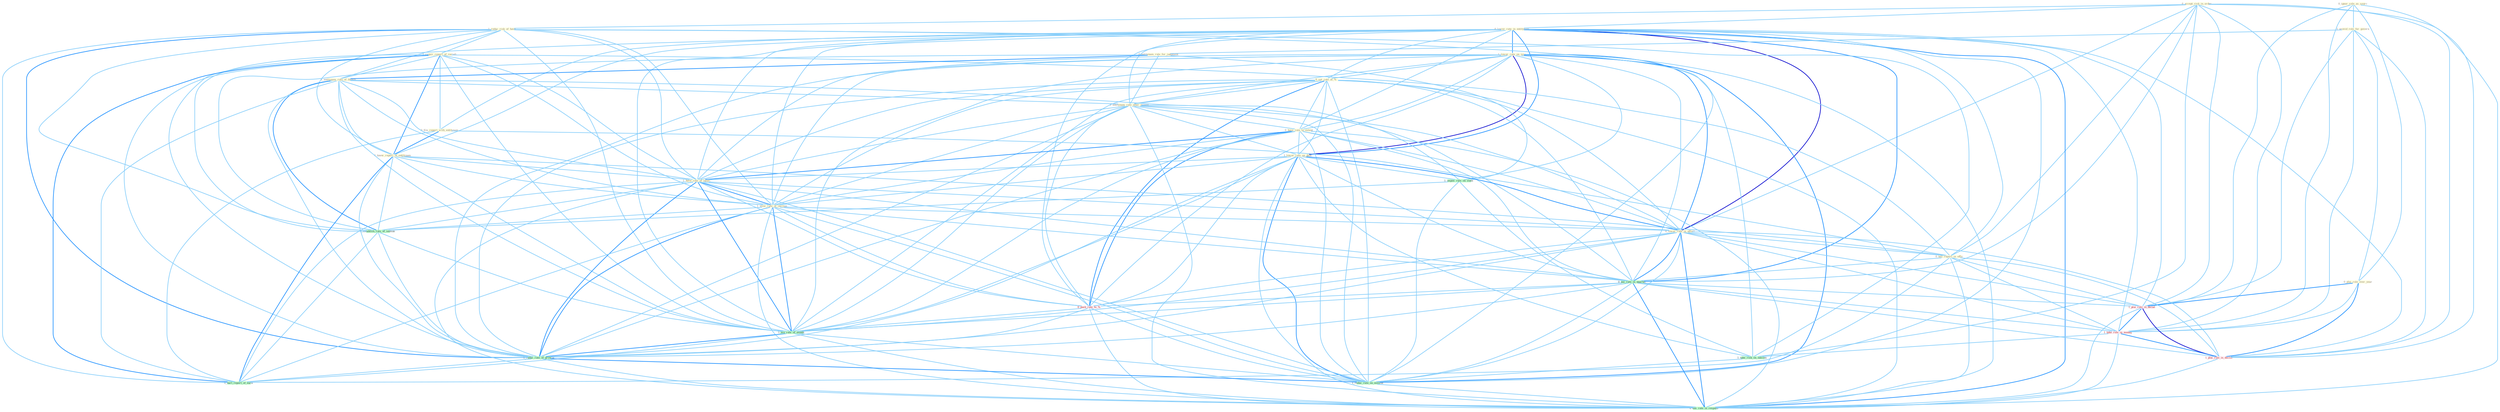 Graph G{ 
    node
    [shape=polygon,style=filled,width=.5,height=.06,color="#BDFCC9",fixedsize=true,fontsize=4,
    fontcolor="#2f4f4f"];
    {node
    [color="#ffffe0", fontcolor="#8b7d6b"] "0_accept_risk_in_order " "0_lower_rate_in_entitynam " "1_lower_rate_on_issu " "0_ignor_role_as_sourc " "1_reduc_risk_of_have " "0_set_rate_at_% " "1_provid_role_for_govern " "1_requir_report_of_varieti " "0_entitynam_rule_for_judgment " "1_entitynam_rule_of_thumb " "1_entitynam_rate_after_expens " "0_have_rate_to_extent " "1_lower_rate_on_debt " "0_file_report_with_entitynam " "1_know_report_of_entitynam " "0_plai_role_over_year " "1_have_rate_of_injuri " "1_slow_rate_of_increas " "0_lower_rate_in_effort " "0_tell_report_in_offic "}
{node [color="#fff0f5", fontcolor="#b22222"] "0_push_rate_to_% " "1_plai_role_in_decad " "1_take_role_in_manag " "1_plai_role_in_declin "}
edge [color="#B0E2FF"];

	"0_accept_risk_in_order " -- "0_lower_rate_in_entitynam " [w="1", color="#87cefa" ];
	"0_accept_risk_in_order " -- "1_reduc_risk_of_have " [w="1", color="#87cefa" ];
	"0_accept_risk_in_order " -- "0_lower_rate_in_effort " [w="1", color="#87cefa" ];
	"0_accept_risk_in_order " -- "0_tell_report_in_offic " [w="1", color="#87cefa" ];
	"0_accept_risk_in_order " -- "0_pai_rate_in_quarter " [w="1", color="#87cefa" ];
	"0_accept_risk_in_order " -- "1_plai_role_in_decad " [w="1", color="#87cefa" ];
	"0_accept_risk_in_order " -- "1_take_role_in_manag " [w="1", color="#87cefa" ];
	"0_accept_risk_in_order " -- "1_take_risk_on_outcom " [w="1", color="#87cefa" ];
	"0_accept_risk_in_order " -- "1_plai_role_in_declin " [w="1", color="#87cefa" ];
	"0_accept_risk_in_order " -- "0_eas_rate_in_respons " [w="1", color="#87cefa" ];
	"0_lower_rate_in_entitynam " -- "1_lower_rate_on_issu " [w="2", color="#1e90ff" , len=0.8];
	"0_lower_rate_in_entitynam " -- "0_set_rate_at_% " [w="1", color="#87cefa" ];
	"0_lower_rate_in_entitynam " -- "1_entitynam_rate_after_expens " [w="1", color="#87cefa" ];
	"0_lower_rate_in_entitynam " -- "0_have_rate_to_extent " [w="1", color="#87cefa" ];
	"0_lower_rate_in_entitynam " -- "1_lower_rate_on_debt " [w="2", color="#1e90ff" , len=0.8];
	"0_lower_rate_in_entitynam " -- "0_file_report_with_entitynam " [w="1", color="#87cefa" ];
	"0_lower_rate_in_entitynam " -- "1_know_report_of_entitynam " [w="1", color="#87cefa" ];
	"0_lower_rate_in_entitynam " -- "1_have_rate_of_injuri " [w="1", color="#87cefa" ];
	"0_lower_rate_in_entitynam " -- "1_slow_rate_of_increas " [w="1", color="#87cefa" ];
	"0_lower_rate_in_entitynam " -- "0_lower_rate_in_effort " [w="3", color="#0000cd" , len=0.6];
	"0_lower_rate_in_entitynam " -- "0_tell_report_in_offic " [w="1", color="#87cefa" ];
	"0_lower_rate_in_entitynam " -- "0_pai_rate_in_quarter " [w="2", color="#1e90ff" , len=0.8];
	"0_lower_rate_in_entitynam " -- "0_push_rate_to_% " [w="1", color="#87cefa" ];
	"0_lower_rate_in_entitynam " -- "1_plai_role_in_decad " [w="1", color="#87cefa" ];
	"0_lower_rate_in_entitynam " -- "1_take_role_in_manag " [w="1", color="#87cefa" ];
	"0_lower_rate_in_entitynam " -- "1_plai_role_in_declin " [w="1", color="#87cefa" ];
	"0_lower_rate_in_entitynam " -- "1_wa_rate_of_month " [w="1", color="#87cefa" ];
	"0_lower_rate_in_entitynam " -- "1_reduc_rate_of_growth " [w="1", color="#87cefa" ];
	"0_lower_rate_in_entitynam " -- "1_reduc_rate_on_million " [w="1", color="#87cefa" ];
	"0_lower_rate_in_entitynam " -- "0_eas_rate_in_respons " [w="2", color="#1e90ff" , len=0.8];
	"1_lower_rate_on_issu " -- "0_set_rate_at_% " [w="1", color="#87cefa" ];
	"1_lower_rate_on_issu " -- "1_entitynam_rate_after_expens " [w="1", color="#87cefa" ];
	"1_lower_rate_on_issu " -- "0_have_rate_to_extent " [w="1", color="#87cefa" ];
	"1_lower_rate_on_issu " -- "1_lower_rate_on_debt " [w="3", color="#0000cd" , len=0.6];
	"1_lower_rate_on_issu " -- "1_have_rate_of_injuri " [w="1", color="#87cefa" ];
	"1_lower_rate_on_issu " -- "1_slow_rate_of_increas " [w="1", color="#87cefa" ];
	"1_lower_rate_on_issu " -- "0_lower_rate_in_effort " [w="2", color="#1e90ff" , len=0.8];
	"1_lower_rate_on_issu " -- "1_impos_rule_on_state " [w="1", color="#87cefa" ];
	"1_lower_rate_on_issu " -- "0_pai_rate_in_quarter " [w="1", color="#87cefa" ];
	"1_lower_rate_on_issu " -- "0_push_rate_to_% " [w="1", color="#87cefa" ];
	"1_lower_rate_on_issu " -- "1_take_risk_on_outcom " [w="1", color="#87cefa" ];
	"1_lower_rate_on_issu " -- "1_wa_rate_of_month " [w="1", color="#87cefa" ];
	"1_lower_rate_on_issu " -- "1_reduc_rate_of_growth " [w="1", color="#87cefa" ];
	"1_lower_rate_on_issu " -- "1_reduc_rate_on_million " [w="2", color="#1e90ff" , len=0.8];
	"1_lower_rate_on_issu " -- "0_eas_rate_in_respons " [w="1", color="#87cefa" ];
	"0_ignor_role_as_sourc " -- "1_provid_role_for_govern " [w="1", color="#87cefa" ];
	"0_ignor_role_as_sourc " -- "0_plai_role_over_year " [w="1", color="#87cefa" ];
	"0_ignor_role_as_sourc " -- "1_plai_role_in_decad " [w="1", color="#87cefa" ];
	"0_ignor_role_as_sourc " -- "1_take_role_in_manag " [w="1", color="#87cefa" ];
	"0_ignor_role_as_sourc " -- "1_plai_role_in_declin " [w="1", color="#87cefa" ];
	"1_reduc_risk_of_have " -- "1_requir_report_of_varieti " [w="1", color="#87cefa" ];
	"1_reduc_risk_of_have " -- "1_entitynam_rule_of_thumb " [w="1", color="#87cefa" ];
	"1_reduc_risk_of_have " -- "1_know_report_of_entitynam " [w="1", color="#87cefa" ];
	"1_reduc_risk_of_have " -- "1_have_rate_of_injuri " [w="1", color="#87cefa" ];
	"1_reduc_risk_of_have " -- "1_slow_rate_of_increas " [w="1", color="#87cefa" ];
	"1_reduc_risk_of_have " -- "1_take_risk_on_outcom " [w="1", color="#87cefa" ];
	"1_reduc_risk_of_have " -- "1_establish_rule_of_immun " [w="1", color="#87cefa" ];
	"1_reduc_risk_of_have " -- "1_wa_rate_of_month " [w="1", color="#87cefa" ];
	"1_reduc_risk_of_have " -- "1_reduc_rate_of_growth " [w="2", color="#1e90ff" , len=0.8];
	"1_reduc_risk_of_have " -- "1_reduc_rate_on_million " [w="1", color="#87cefa" ];
	"1_reduc_risk_of_have " -- "1_hurt_report_of_earn " [w="1", color="#87cefa" ];
	"0_set_rate_at_% " -- "1_entitynam_rate_after_expens " [w="1", color="#87cefa" ];
	"0_set_rate_at_% " -- "0_have_rate_to_extent " [w="1", color="#87cefa" ];
	"0_set_rate_at_% " -- "1_lower_rate_on_debt " [w="1", color="#87cefa" ];
	"0_set_rate_at_% " -- "1_have_rate_of_injuri " [w="1", color="#87cefa" ];
	"0_set_rate_at_% " -- "1_slow_rate_of_increas " [w="1", color="#87cefa" ];
	"0_set_rate_at_% " -- "0_lower_rate_in_effort " [w="1", color="#87cefa" ];
	"0_set_rate_at_% " -- "0_pai_rate_in_quarter " [w="1", color="#87cefa" ];
	"0_set_rate_at_% " -- "0_push_rate_to_% " [w="2", color="#1e90ff" , len=0.8];
	"0_set_rate_at_% " -- "1_wa_rate_of_month " [w="1", color="#87cefa" ];
	"0_set_rate_at_% " -- "1_reduc_rate_of_growth " [w="1", color="#87cefa" ];
	"0_set_rate_at_% " -- "1_reduc_rate_on_million " [w="1", color="#87cefa" ];
	"0_set_rate_at_% " -- "0_eas_rate_in_respons " [w="1", color="#87cefa" ];
	"1_provid_role_for_govern " -- "0_entitynam_rule_for_judgment " [w="1", color="#87cefa" ];
	"1_provid_role_for_govern " -- "0_plai_role_over_year " [w="1", color="#87cefa" ];
	"1_provid_role_for_govern " -- "1_plai_role_in_decad " [w="1", color="#87cefa" ];
	"1_provid_role_for_govern " -- "1_take_role_in_manag " [w="1", color="#87cefa" ];
	"1_provid_role_for_govern " -- "1_plai_role_in_declin " [w="1", color="#87cefa" ];
	"1_requir_report_of_varieti " -- "1_entitynam_rule_of_thumb " [w="1", color="#87cefa" ];
	"1_requir_report_of_varieti " -- "0_file_report_with_entitynam " [w="1", color="#87cefa" ];
	"1_requir_report_of_varieti " -- "1_know_report_of_entitynam " [w="2", color="#1e90ff" , len=0.8];
	"1_requir_report_of_varieti " -- "1_have_rate_of_injuri " [w="1", color="#87cefa" ];
	"1_requir_report_of_varieti " -- "1_slow_rate_of_increas " [w="1", color="#87cefa" ];
	"1_requir_report_of_varieti " -- "0_tell_report_in_offic " [w="1", color="#87cefa" ];
	"1_requir_report_of_varieti " -- "1_establish_rule_of_immun " [w="1", color="#87cefa" ];
	"1_requir_report_of_varieti " -- "1_wa_rate_of_month " [w="1", color="#87cefa" ];
	"1_requir_report_of_varieti " -- "1_reduc_rate_of_growth " [w="1", color="#87cefa" ];
	"1_requir_report_of_varieti " -- "1_hurt_report_of_earn " [w="2", color="#1e90ff" , len=0.8];
	"0_entitynam_rule_for_judgment " -- "1_entitynam_rule_of_thumb " [w="2", color="#1e90ff" , len=0.8];
	"0_entitynam_rule_for_judgment " -- "1_entitynam_rate_after_expens " [w="1", color="#87cefa" ];
	"0_entitynam_rule_for_judgment " -- "1_impos_rule_on_state " [w="1", color="#87cefa" ];
	"0_entitynam_rule_for_judgment " -- "1_establish_rule_of_immun " [w="1", color="#87cefa" ];
	"1_entitynam_rule_of_thumb " -- "1_entitynam_rate_after_expens " [w="1", color="#87cefa" ];
	"1_entitynam_rule_of_thumb " -- "1_know_report_of_entitynam " [w="1", color="#87cefa" ];
	"1_entitynam_rule_of_thumb " -- "1_have_rate_of_injuri " [w="1", color="#87cefa" ];
	"1_entitynam_rule_of_thumb " -- "1_slow_rate_of_increas " [w="1", color="#87cefa" ];
	"1_entitynam_rule_of_thumb " -- "1_impos_rule_on_state " [w="1", color="#87cefa" ];
	"1_entitynam_rule_of_thumb " -- "1_establish_rule_of_immun " [w="2", color="#1e90ff" , len=0.8];
	"1_entitynam_rule_of_thumb " -- "1_wa_rate_of_month " [w="1", color="#87cefa" ];
	"1_entitynam_rule_of_thumb " -- "1_reduc_rate_of_growth " [w="1", color="#87cefa" ];
	"1_entitynam_rule_of_thumb " -- "1_hurt_report_of_earn " [w="1", color="#87cefa" ];
	"1_entitynam_rate_after_expens " -- "0_have_rate_to_extent " [w="1", color="#87cefa" ];
	"1_entitynam_rate_after_expens " -- "1_lower_rate_on_debt " [w="1", color="#87cefa" ];
	"1_entitynam_rate_after_expens " -- "1_have_rate_of_injuri " [w="1", color="#87cefa" ];
	"1_entitynam_rate_after_expens " -- "1_slow_rate_of_increas " [w="1", color="#87cefa" ];
	"1_entitynam_rate_after_expens " -- "0_lower_rate_in_effort " [w="1", color="#87cefa" ];
	"1_entitynam_rate_after_expens " -- "0_pai_rate_in_quarter " [w="1", color="#87cefa" ];
	"1_entitynam_rate_after_expens " -- "0_push_rate_to_% " [w="1", color="#87cefa" ];
	"1_entitynam_rate_after_expens " -- "1_wa_rate_of_month " [w="1", color="#87cefa" ];
	"1_entitynam_rate_after_expens " -- "1_reduc_rate_of_growth " [w="1", color="#87cefa" ];
	"1_entitynam_rate_after_expens " -- "1_reduc_rate_on_million " [w="1", color="#87cefa" ];
	"1_entitynam_rate_after_expens " -- "0_eas_rate_in_respons " [w="1", color="#87cefa" ];
	"0_have_rate_to_extent " -- "1_lower_rate_on_debt " [w="1", color="#87cefa" ];
	"0_have_rate_to_extent " -- "1_have_rate_of_injuri " [w="2", color="#1e90ff" , len=0.8];
	"0_have_rate_to_extent " -- "1_slow_rate_of_increas " [w="1", color="#87cefa" ];
	"0_have_rate_to_extent " -- "0_lower_rate_in_effort " [w="1", color="#87cefa" ];
	"0_have_rate_to_extent " -- "0_pai_rate_in_quarter " [w="1", color="#87cefa" ];
	"0_have_rate_to_extent " -- "0_push_rate_to_% " [w="2", color="#1e90ff" , len=0.8];
	"0_have_rate_to_extent " -- "1_wa_rate_of_month " [w="1", color="#87cefa" ];
	"0_have_rate_to_extent " -- "1_reduc_rate_of_growth " [w="1", color="#87cefa" ];
	"0_have_rate_to_extent " -- "1_reduc_rate_on_million " [w="1", color="#87cefa" ];
	"0_have_rate_to_extent " -- "0_eas_rate_in_respons " [w="1", color="#87cefa" ];
	"1_lower_rate_on_debt " -- "1_have_rate_of_injuri " [w="1", color="#87cefa" ];
	"1_lower_rate_on_debt " -- "1_slow_rate_of_increas " [w="1", color="#87cefa" ];
	"1_lower_rate_on_debt " -- "0_lower_rate_in_effort " [w="2", color="#1e90ff" , len=0.8];
	"1_lower_rate_on_debt " -- "1_impos_rule_on_state " [w="1", color="#87cefa" ];
	"1_lower_rate_on_debt " -- "0_pai_rate_in_quarter " [w="1", color="#87cefa" ];
	"1_lower_rate_on_debt " -- "0_push_rate_to_% " [w="1", color="#87cefa" ];
	"1_lower_rate_on_debt " -- "1_take_risk_on_outcom " [w="1", color="#87cefa" ];
	"1_lower_rate_on_debt " -- "1_wa_rate_of_month " [w="1", color="#87cefa" ];
	"1_lower_rate_on_debt " -- "1_reduc_rate_of_growth " [w="1", color="#87cefa" ];
	"1_lower_rate_on_debt " -- "1_reduc_rate_on_million " [w="2", color="#1e90ff" , len=0.8];
	"1_lower_rate_on_debt " -- "0_eas_rate_in_respons " [w="1", color="#87cefa" ];
	"0_file_report_with_entitynam " -- "1_know_report_of_entitynam " [w="2", color="#1e90ff" , len=0.8];
	"0_file_report_with_entitynam " -- "0_tell_report_in_offic " [w="1", color="#87cefa" ];
	"0_file_report_with_entitynam " -- "1_hurt_report_of_earn " [w="1", color="#87cefa" ];
	"1_know_report_of_entitynam " -- "1_have_rate_of_injuri " [w="1", color="#87cefa" ];
	"1_know_report_of_entitynam " -- "1_slow_rate_of_increas " [w="1", color="#87cefa" ];
	"1_know_report_of_entitynam " -- "0_tell_report_in_offic " [w="1", color="#87cefa" ];
	"1_know_report_of_entitynam " -- "1_establish_rule_of_immun " [w="1", color="#87cefa" ];
	"1_know_report_of_entitynam " -- "1_wa_rate_of_month " [w="1", color="#87cefa" ];
	"1_know_report_of_entitynam " -- "1_reduc_rate_of_growth " [w="1", color="#87cefa" ];
	"1_know_report_of_entitynam " -- "1_hurt_report_of_earn " [w="2", color="#1e90ff" , len=0.8];
	"0_plai_role_over_year " -- "1_plai_role_in_decad " [w="2", color="#1e90ff" , len=0.8];
	"0_plai_role_over_year " -- "1_take_role_in_manag " [w="1", color="#87cefa" ];
	"0_plai_role_over_year " -- "1_plai_role_in_declin " [w="2", color="#1e90ff" , len=0.8];
	"1_have_rate_of_injuri " -- "1_slow_rate_of_increas " [w="2", color="#1e90ff" , len=0.8];
	"1_have_rate_of_injuri " -- "0_lower_rate_in_effort " [w="1", color="#87cefa" ];
	"1_have_rate_of_injuri " -- "0_pai_rate_in_quarter " [w="1", color="#87cefa" ];
	"1_have_rate_of_injuri " -- "0_push_rate_to_% " [w="1", color="#87cefa" ];
	"1_have_rate_of_injuri " -- "1_establish_rule_of_immun " [w="1", color="#87cefa" ];
	"1_have_rate_of_injuri " -- "1_wa_rate_of_month " [w="2", color="#1e90ff" , len=0.8];
	"1_have_rate_of_injuri " -- "1_reduc_rate_of_growth " [w="2", color="#1e90ff" , len=0.8];
	"1_have_rate_of_injuri " -- "1_reduc_rate_on_million " [w="1", color="#87cefa" ];
	"1_have_rate_of_injuri " -- "1_hurt_report_of_earn " [w="1", color="#87cefa" ];
	"1_have_rate_of_injuri " -- "0_eas_rate_in_respons " [w="1", color="#87cefa" ];
	"1_slow_rate_of_increas " -- "0_lower_rate_in_effort " [w="1", color="#87cefa" ];
	"1_slow_rate_of_increas " -- "0_pai_rate_in_quarter " [w="1", color="#87cefa" ];
	"1_slow_rate_of_increas " -- "0_push_rate_to_% " [w="1", color="#87cefa" ];
	"1_slow_rate_of_increas " -- "1_establish_rule_of_immun " [w="1", color="#87cefa" ];
	"1_slow_rate_of_increas " -- "1_wa_rate_of_month " [w="2", color="#1e90ff" , len=0.8];
	"1_slow_rate_of_increas " -- "1_reduc_rate_of_growth " [w="2", color="#1e90ff" , len=0.8];
	"1_slow_rate_of_increas " -- "1_reduc_rate_on_million " [w="1", color="#87cefa" ];
	"1_slow_rate_of_increas " -- "1_hurt_report_of_earn " [w="1", color="#87cefa" ];
	"1_slow_rate_of_increas " -- "0_eas_rate_in_respons " [w="1", color="#87cefa" ];
	"0_lower_rate_in_effort " -- "0_tell_report_in_offic " [w="1", color="#87cefa" ];
	"0_lower_rate_in_effort " -- "0_pai_rate_in_quarter " [w="2", color="#1e90ff" , len=0.8];
	"0_lower_rate_in_effort " -- "0_push_rate_to_% " [w="1", color="#87cefa" ];
	"0_lower_rate_in_effort " -- "1_plai_role_in_decad " [w="1", color="#87cefa" ];
	"0_lower_rate_in_effort " -- "1_take_role_in_manag " [w="1", color="#87cefa" ];
	"0_lower_rate_in_effort " -- "1_plai_role_in_declin " [w="1", color="#87cefa" ];
	"0_lower_rate_in_effort " -- "1_wa_rate_of_month " [w="1", color="#87cefa" ];
	"0_lower_rate_in_effort " -- "1_reduc_rate_of_growth " [w="1", color="#87cefa" ];
	"0_lower_rate_in_effort " -- "1_reduc_rate_on_million " [w="1", color="#87cefa" ];
	"0_lower_rate_in_effort " -- "0_eas_rate_in_respons " [w="2", color="#1e90ff" , len=0.8];
	"0_tell_report_in_offic " -- "0_pai_rate_in_quarter " [w="1", color="#87cefa" ];
	"0_tell_report_in_offic " -- "1_plai_role_in_decad " [w="1", color="#87cefa" ];
	"0_tell_report_in_offic " -- "1_take_role_in_manag " [w="1", color="#87cefa" ];
	"0_tell_report_in_offic " -- "1_plai_role_in_declin " [w="1", color="#87cefa" ];
	"0_tell_report_in_offic " -- "1_hurt_report_of_earn " [w="1", color="#87cefa" ];
	"0_tell_report_in_offic " -- "0_eas_rate_in_respons " [w="1", color="#87cefa" ];
	"1_impos_rule_on_state " -- "1_take_risk_on_outcom " [w="1", color="#87cefa" ];
	"1_impos_rule_on_state " -- "1_establish_rule_of_immun " [w="1", color="#87cefa" ];
	"1_impos_rule_on_state " -- "1_reduc_rate_on_million " [w="1", color="#87cefa" ];
	"0_pai_rate_in_quarter " -- "0_push_rate_to_% " [w="1", color="#87cefa" ];
	"0_pai_rate_in_quarter " -- "1_plai_role_in_decad " [w="1", color="#87cefa" ];
	"0_pai_rate_in_quarter " -- "1_take_role_in_manag " [w="1", color="#87cefa" ];
	"0_pai_rate_in_quarter " -- "1_plai_role_in_declin " [w="1", color="#87cefa" ];
	"0_pai_rate_in_quarter " -- "1_wa_rate_of_month " [w="1", color="#87cefa" ];
	"0_pai_rate_in_quarter " -- "1_reduc_rate_of_growth " [w="1", color="#87cefa" ];
	"0_pai_rate_in_quarter " -- "1_reduc_rate_on_million " [w="1", color="#87cefa" ];
	"0_pai_rate_in_quarter " -- "0_eas_rate_in_respons " [w="2", color="#1e90ff" , len=0.8];
	"0_push_rate_to_% " -- "1_wa_rate_of_month " [w="1", color="#87cefa" ];
	"0_push_rate_to_% " -- "1_reduc_rate_of_growth " [w="1", color="#87cefa" ];
	"0_push_rate_to_% " -- "1_reduc_rate_on_million " [w="1", color="#87cefa" ];
	"0_push_rate_to_% " -- "0_eas_rate_in_respons " [w="1", color="#87cefa" ];
	"1_plai_role_in_decad " -- "1_take_role_in_manag " [w="2", color="#1e90ff" , len=0.8];
	"1_plai_role_in_decad " -- "1_plai_role_in_declin " [w="3", color="#0000cd" , len=0.6];
	"1_plai_role_in_decad " -- "0_eas_rate_in_respons " [w="1", color="#87cefa" ];
	"1_take_role_in_manag " -- "1_take_risk_on_outcom " [w="1", color="#87cefa" ];
	"1_take_role_in_manag " -- "1_plai_role_in_declin " [w="2", color="#1e90ff" , len=0.8];
	"1_take_role_in_manag " -- "0_eas_rate_in_respons " [w="1", color="#87cefa" ];
	"1_take_risk_on_outcom " -- "1_reduc_rate_on_million " [w="1", color="#87cefa" ];
	"1_establish_rule_of_immun " -- "1_wa_rate_of_month " [w="1", color="#87cefa" ];
	"1_establish_rule_of_immun " -- "1_reduc_rate_of_growth " [w="1", color="#87cefa" ];
	"1_establish_rule_of_immun " -- "1_hurt_report_of_earn " [w="1", color="#87cefa" ];
	"1_plai_role_in_declin " -- "0_eas_rate_in_respons " [w="1", color="#87cefa" ];
	"1_wa_rate_of_month " -- "1_reduc_rate_of_growth " [w="2", color="#1e90ff" , len=0.8];
	"1_wa_rate_of_month " -- "1_reduc_rate_on_million " [w="1", color="#87cefa" ];
	"1_wa_rate_of_month " -- "1_hurt_report_of_earn " [w="1", color="#87cefa" ];
	"1_wa_rate_of_month " -- "0_eas_rate_in_respons " [w="1", color="#87cefa" ];
	"1_reduc_rate_of_growth " -- "1_reduc_rate_on_million " [w="2", color="#1e90ff" , len=0.8];
	"1_reduc_rate_of_growth " -- "1_hurt_report_of_earn " [w="1", color="#87cefa" ];
	"1_reduc_rate_of_growth " -- "0_eas_rate_in_respons " [w="1", color="#87cefa" ];
	"1_reduc_rate_on_million " -- "0_eas_rate_in_respons " [w="1", color="#87cefa" ];
}